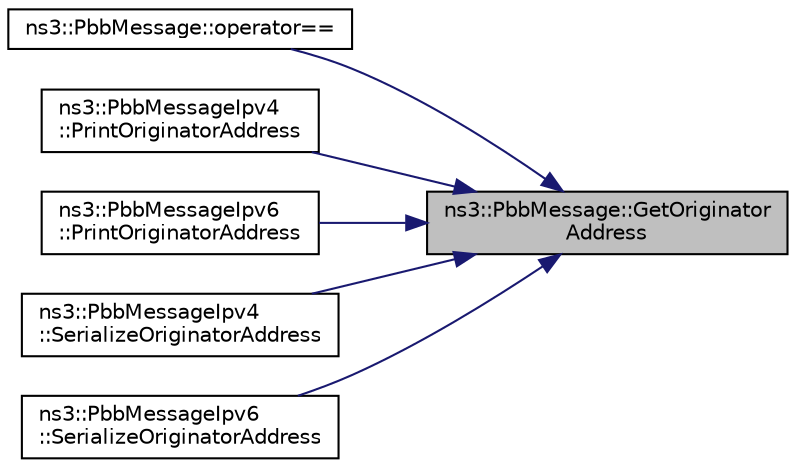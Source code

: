 digraph "ns3::PbbMessage::GetOriginatorAddress"
{
 // LATEX_PDF_SIZE
  edge [fontname="Helvetica",fontsize="10",labelfontname="Helvetica",labelfontsize="10"];
  node [fontname="Helvetica",fontsize="10",shape=record];
  rankdir="RL";
  Node1 [label="ns3::PbbMessage::GetOriginator\lAddress",height=0.2,width=0.4,color="black", fillcolor="grey75", style="filled", fontcolor="black",tooltip=" "];
  Node1 -> Node2 [dir="back",color="midnightblue",fontsize="10",style="solid",fontname="Helvetica"];
  Node2 [label="ns3::PbbMessage::operator==",height=0.2,width=0.4,color="black", fillcolor="white", style="filled",URL="$classns3_1_1_pbb_message.html#ace7c53bedff2ea21c24715193d49ec04",tooltip="Equality operator for PbbMessage."];
  Node1 -> Node3 [dir="back",color="midnightblue",fontsize="10",style="solid",fontname="Helvetica"];
  Node3 [label="ns3::PbbMessageIpv4\l::PrintOriginatorAddress",height=0.2,width=0.4,color="black", fillcolor="white", style="filled",URL="$classns3_1_1_pbb_message_ipv4.html#ad834792e8ac678ddc13aaea71f4079d2",tooltip="Print the originator address."];
  Node1 -> Node4 [dir="back",color="midnightblue",fontsize="10",style="solid",fontname="Helvetica"];
  Node4 [label="ns3::PbbMessageIpv6\l::PrintOriginatorAddress",height=0.2,width=0.4,color="black", fillcolor="white", style="filled",URL="$classns3_1_1_pbb_message_ipv6.html#a4436df5a71698e4dc843eb2b387c61fc",tooltip="Print the originator address."];
  Node1 -> Node5 [dir="back",color="midnightblue",fontsize="10",style="solid",fontname="Helvetica"];
  Node5 [label="ns3::PbbMessageIpv4\l::SerializeOriginatorAddress",height=0.2,width=0.4,color="black", fillcolor="white", style="filled",URL="$classns3_1_1_pbb_message_ipv4.html#a65749d5304e73082b5d0fe16879067b5",tooltip="Serialize the originator address."];
  Node1 -> Node6 [dir="back",color="midnightblue",fontsize="10",style="solid",fontname="Helvetica"];
  Node6 [label="ns3::PbbMessageIpv6\l::SerializeOriginatorAddress",height=0.2,width=0.4,color="black", fillcolor="white", style="filled",URL="$classns3_1_1_pbb_message_ipv6.html#a87c1e9ecc0826de7b5bf093054d138fb",tooltip="Serialize the originator address."];
}
